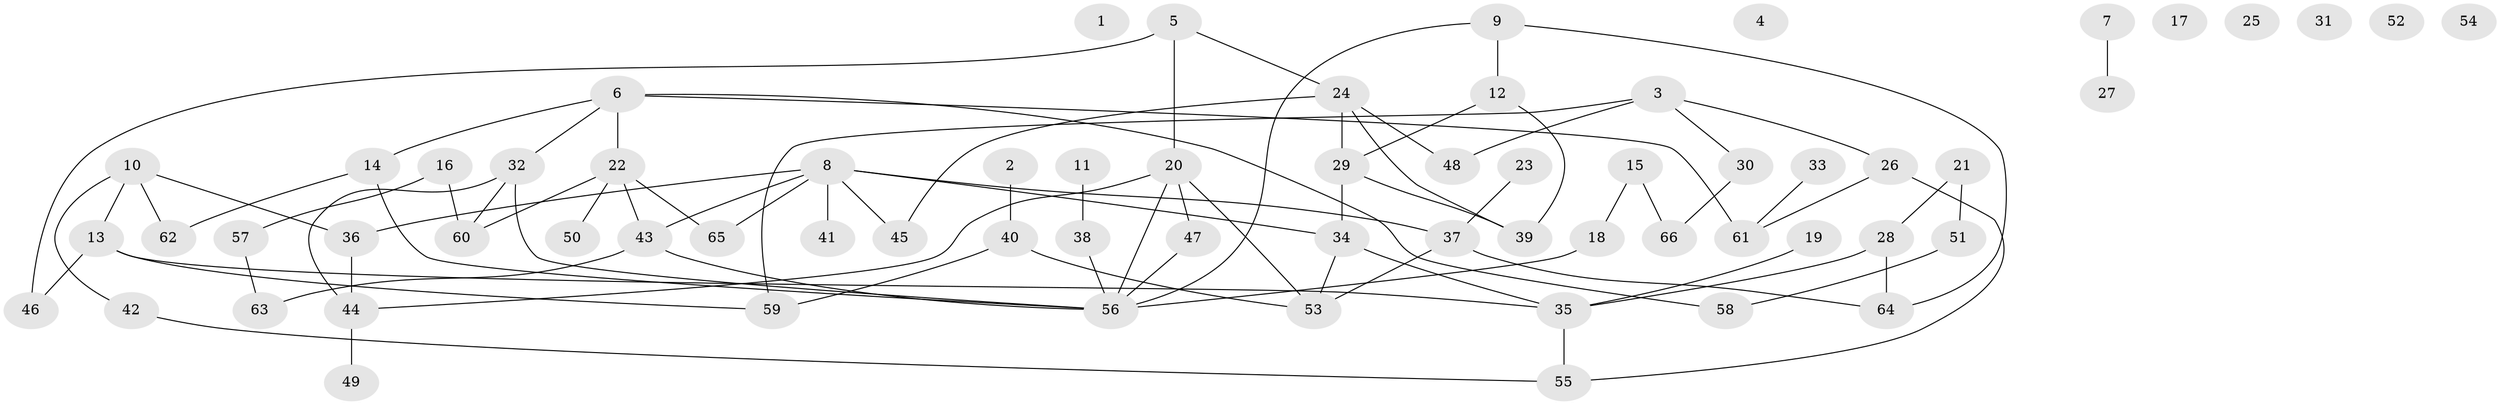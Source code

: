 // Generated by graph-tools (version 1.1) at 2025/49/03/09/25 03:49:12]
// undirected, 66 vertices, 84 edges
graph export_dot {
graph [start="1"]
  node [color=gray90,style=filled];
  1;
  2;
  3;
  4;
  5;
  6;
  7;
  8;
  9;
  10;
  11;
  12;
  13;
  14;
  15;
  16;
  17;
  18;
  19;
  20;
  21;
  22;
  23;
  24;
  25;
  26;
  27;
  28;
  29;
  30;
  31;
  32;
  33;
  34;
  35;
  36;
  37;
  38;
  39;
  40;
  41;
  42;
  43;
  44;
  45;
  46;
  47;
  48;
  49;
  50;
  51;
  52;
  53;
  54;
  55;
  56;
  57;
  58;
  59;
  60;
  61;
  62;
  63;
  64;
  65;
  66;
  2 -- 40;
  3 -- 26;
  3 -- 30;
  3 -- 48;
  3 -- 59;
  5 -- 20;
  5 -- 24;
  5 -- 46;
  6 -- 14;
  6 -- 22;
  6 -- 32;
  6 -- 58;
  6 -- 61;
  7 -- 27;
  8 -- 34;
  8 -- 36;
  8 -- 37;
  8 -- 41;
  8 -- 43;
  8 -- 45;
  8 -- 65;
  9 -- 12;
  9 -- 56;
  9 -- 64;
  10 -- 13;
  10 -- 36;
  10 -- 42;
  10 -- 62;
  11 -- 38;
  12 -- 29;
  12 -- 39;
  13 -- 35;
  13 -- 46;
  13 -- 59;
  14 -- 56;
  14 -- 62;
  15 -- 18;
  15 -- 66;
  16 -- 57;
  16 -- 60;
  18 -- 56;
  19 -- 35;
  20 -- 44;
  20 -- 47;
  20 -- 53;
  20 -- 56;
  21 -- 28;
  21 -- 51;
  22 -- 43;
  22 -- 50;
  22 -- 60;
  22 -- 65;
  23 -- 37;
  24 -- 29;
  24 -- 39;
  24 -- 45;
  24 -- 48;
  26 -- 55;
  26 -- 61;
  28 -- 35;
  28 -- 64;
  29 -- 34;
  29 -- 39;
  30 -- 66;
  32 -- 44;
  32 -- 56;
  32 -- 60;
  33 -- 61;
  34 -- 35;
  34 -- 53;
  35 -- 55;
  36 -- 44;
  37 -- 53;
  37 -- 64;
  38 -- 56;
  40 -- 53;
  40 -- 59;
  42 -- 55;
  43 -- 56;
  43 -- 63;
  44 -- 49;
  47 -- 56;
  51 -- 58;
  57 -- 63;
}
